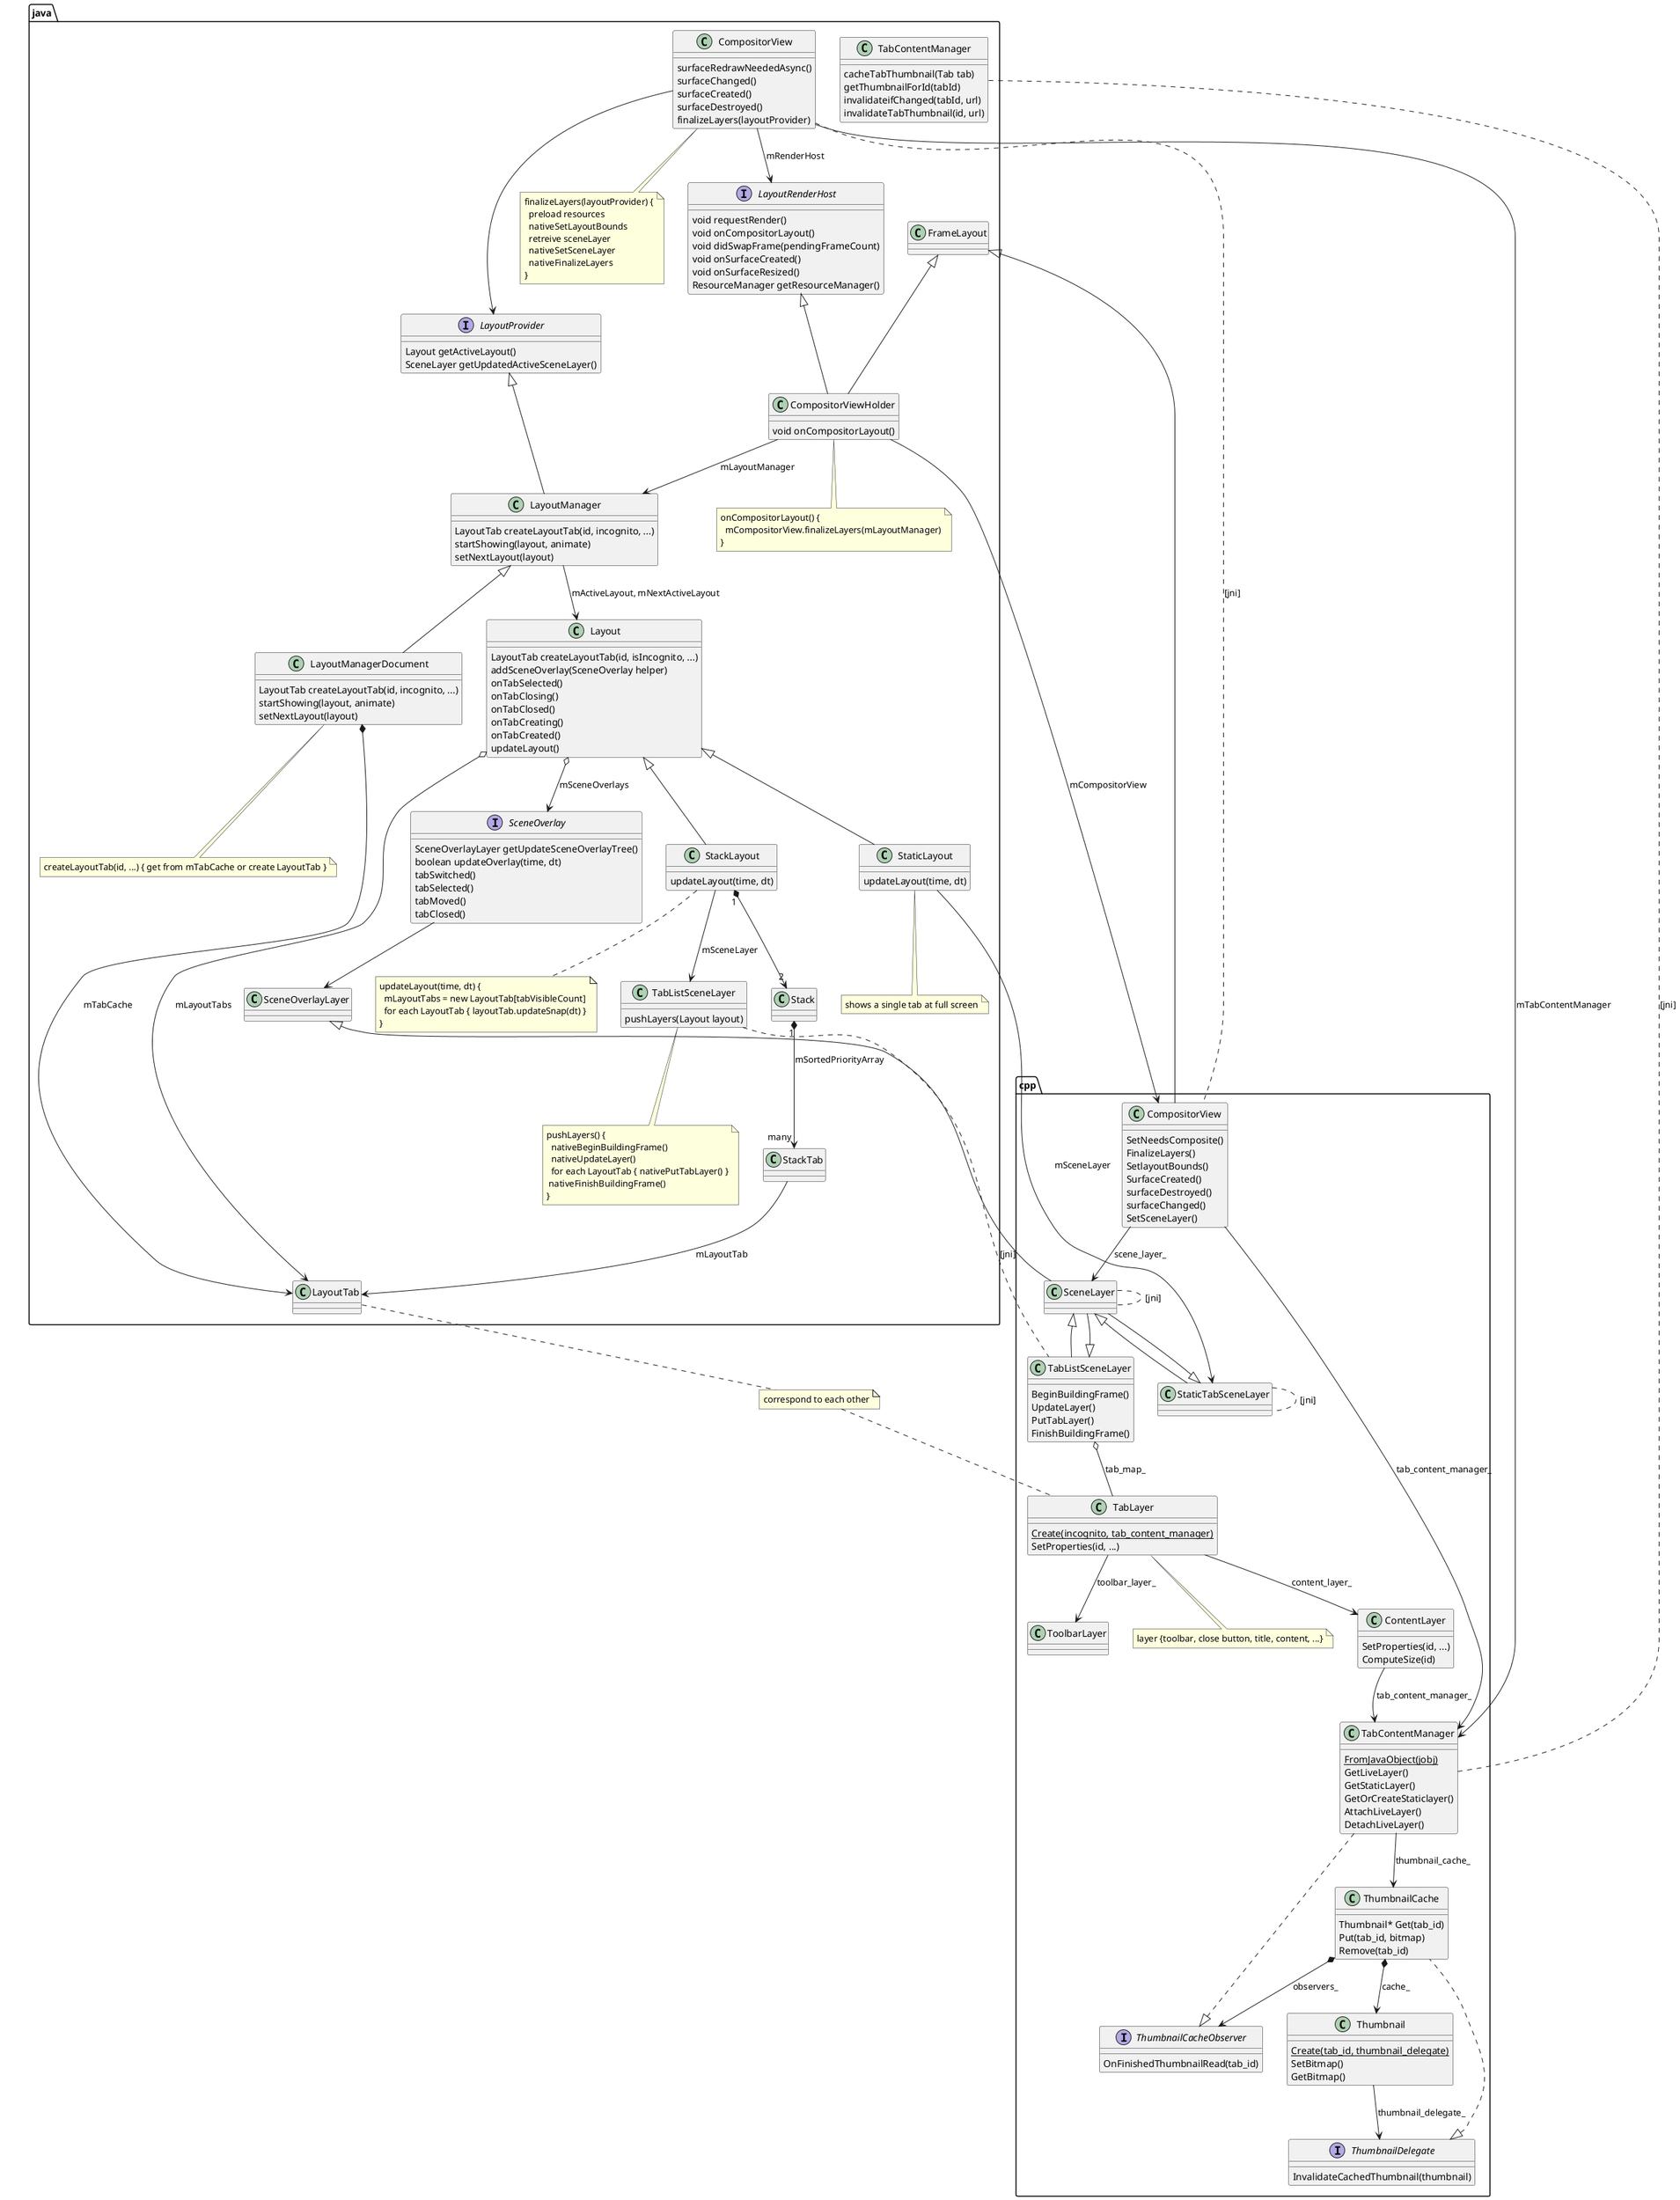 <details> 
<summary>Tab List related classes</summary>
class_diagram_02

@startuml

namespace cpp {

/'
interface content.Compositor {
  {static} Compositor* Create(CompositorClient* client)
}
content.Compositor --> content.CompositorClient

interface content.CompositorClient {
  UpdatelayerTreeHost()
  DidSwapFrame()
  DidSwapBuffers()
}

content.CompositorClient <|.. CompositorView
content.BrowserChildProcessObserver <|.. CompositorView
CompositorView *--> content.Compositor : compositor_
'/

class CompositorView {
  SetNeedsComposite()
  FinalizeLayers()
  SetlayoutBounds()
  SurfaceCreated()
  surfaceDestroyed()
  surfaceChanged()
  SetSceneLayer()
}
CompositorView --> TabContentManager : tab_content_manager_
CompositorView --> SceneLayer : scene_layer_

ThumbnailCacheObserver <|.. TabContentManager
class TabContentManager {
  {static} FromJavaObject(jobj)
  GetLiveLayer()
  GetStaticLayer()
  GetOrCreateStaticlayer()
  AttachLiveLayer()
  DetachLiveLayer()
}
TabContentManager --> ThumbnailCache : thumbnail_cache_

SceneLayer <|-- TabListSceneLayer
class TabListSceneLayer {
  BeginBuildingFrame()
  UpdateLayer()
  PutTabLayer()
  FinishBuildingFrame()
}
TabListSceneLayer o-- TabLayer : tab_map_

SceneLayer <|-- StaticTabSceneLayer

class TabLayer {
  {static} Create(incognito, tab_content_manager)
  SetProperties(id, ...)
}
note "layer {toolbar, close button, title, content, ...}" as note_TabLayer
TabLayer .. note_TabLayer
TabLayer --> ContentLayer : content_layer_
TabLayer --> ToolbarLayer : toolbar_layer_

class ContentLayer {
  SetProperties(id, ...)
  ComputeSize(id)
}
ContentLayer --> TabContentManager : tab_content_manager_

ThumbnailDelegate <|.. ThumbnailCache
class ThumbnailCache {
  Thumbnail* Get(tab_id)
  Put(tab_id, bitmap)
  Remove(tab_id)
}
ThumbnailCache *--> Thumbnail : cache_
ThumbnailCache *--> ThumbnailCacheObserver : observers_

class Thumbnail {
  {static} Create(tab_id, thumbnail_delegate)
  SetBitmap()
  GetBitmap()
}
Thumbnail --> ThumbnailDelegate : thumbnail_delegate_

/'
Layer <|.. TabLayer
Layer <|.. ContentLayer
Layer <|.. ToolbarLayer
interface Layer {
  cc.Layer layer()
}

TabLayer --> cc.Layer : layer_, title_
cc.UIResourceClient <|.. Thumbnail

interface cc.UIResourceClient {
  GetBitmap(uid, resource_lost)
}
'/

interface ThumbnailDelegate {
  InvalidateCachedThumbnail(thumbnail)
}

interface ThumbnailCacheObserver {
  OnFinishedThumbnailRead(tab_id)
}

} /' namespace cpp '/



namespace java {

FrameLayout <|-- CompositorViewHolder
LayoutRenderHost <|-- CompositorViewHolder
class CompositorViewHolder {
  void onCompositorLayout()
}
note "onCompositorLayout() {\n  mCompositorView.finalizeLayers(mLayoutManager)\n}" as note_CompositorViewHolder
CompositorViewHolder .. note_CompositorViewHolder
CompositorViewHolder --> CompositorView : mCompositorView
CompositorViewHolder --> LayoutManager : mLayoutManager

FrameLayout <|-- CompositorView
class CompositorView {
  surfaceRedrawNeededAsync()
  surfaceChanged()
  surfaceCreated()
  surfaceDestroyed()
  finalizeLayers(layoutProvider)
}
note "finalizeLayers(layoutProvider) {\n  preload resources\n  nativeSetLayoutBounds\n  retreive sceneLayer\n  nativeSetSceneLayer\n  nativeFinalizeLayers\n}" as note_CompositorView
CompositorView .. note_CompositorView
CompositorView .. cpp.CompositorView : [jni]
CompositorView --> LayoutRenderHost : mRenderHost
CompositorView --> TabContentManager : mTabContentManager
CompositorView --> LayoutProvider

interface LayoutRenderHost {
  void requestRender()
  void onCompositorLayout()
  void didSwapFrame(pendingFrameCount)
  void onSurfaceCreated()
  void onSurfaceResized()
  ResourceManager getResourceManager()
}

interface LayoutProvider {
  Layout getActiveLayout()
  SceneLayer getUpdatedActiveSceneLayer()
}

LayoutProvider <|-- LayoutManager
class LayoutManager {
  LayoutTab createLayoutTab(id, incognito, ...)
  startShowing(layout, animate)
  setNextLayout(layout)
}
LayoutManager --> Layout : mActiveLayout, mNextActiveLayout

LayoutManager <|-- LayoutManagerDocument
class LayoutManagerDocument {
  LayoutTab createLayoutTab(id, incognito, ...)
  startShowing(layout, animate)
  setNextLayout(layout)
}
note "createLayoutTab(id, ...) { get from mTabCache or create LayoutTab }" as note_LayoutManagerDocument
LayoutManagerDocument .. note_LayoutManagerDocument
LayoutManagerDocument *--> LayoutTab : mTabCache

class Layout {
  LayoutTab createLayoutTab(id, isIncognito, ...)
  addSceneOverlay(SceneOverlay helper)
  onTabSelected()
  onTabClosing()
  onTabClosed()
  onTabCreating()
  onTabCreated()
  updateLayout()
}
Layout o--> LayoutTab : mLayoutTabs
Layout o--> SceneOverlay : mSceneOverlays

interface SceneOverlay {
  SceneOverlayLayer getUpdateSceneOverlayTree()
  boolean updateOverlay(time, dt)
  tabSwitched()
  tabSelected()
  tabMoved()
  tabClosed()
}
SceneOverlay --> SceneOverlayLayer

/'
LayoutManagerDocument <|-- LayoutManagerChrome
LayoutManagerChrome <|-- LayoutManagerChromeTablet
LayoutManagerChrome <|-- LayoutManagerChromePhone
'/

TabListSceneLayer <|-- SceneLayer
StaticTabSceneLayer <|-- SceneLayer
SceneOverlayLayer <|-- SceneLayer
SceneLayer .. cpp.SceneLayer : [jni]
StaticTabSceneLayer .. cpp.StaticTabSceneLayer : [jni]

class TabListSceneLayer {
  pushLayers(Layout layout)
}
note "pushLayers() {\n  nativeBeginBuildingFrame()\n  nativeUpdateLayer()\n  for each LayoutTab { nativePutTabLayer() }\n nativeFinishBuildingFrame()\n}" as note_TabListSceneLayer
TabListSceneLayer .. note_TabListSceneLayer
TabListSceneLayer .. cpp.TabListSceneLayer : [jni]

class TabContentManager {
  cacheTabThumbnail(Tab tab)
  getThumbnailForId(tabId)
  invalidateifChanged(tabId, url)
  invalidateTabThumbnail(id, url)
}
TabContentManager .. cpp.TabContentManager : [jni]

Layout <|-- StaticLayout
class StaticLayout {
  updateLayout(time, dt)
}
note "shows a single tab at full screen" as note_StaticLayout
StaticLayout .. note_StaticLayout
StaticLayout --> StaticTabSceneLayer : mSceneLayer

Layout <|-- StackLayout
class StackLayout {
  updateLayout(time, dt)
}
note "updateLayout(time, dt) {\n  mLayoutTabs = new LayoutTab[tabVisibleCount]\n  for each LayoutTab { layoutTab.updateSnap(dt) }\n}" as note_StackLayout
StackLayout .. note_StackLayout
StackLayout "1" *--> "2" Stack
StackLayout --> TabListSceneLayer : mSceneLayer

class Stack
Stack "1" *--> "many" StackTab : mSortedPriorityArray

class StackTab
StackTab --> LayoutTab : mLayoutTab

} /' namespace java '/



note "correspond to each other" as note_LayoutTab_TabLayer
java.LayoutTab .. note_LayoutTab_TabLayer
note_LayoutTab_TabLayer .. cpp.TabLayer

@enduml



class_diagram_02
</details>
